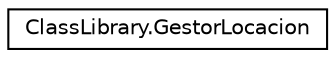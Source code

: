 digraph "Graphical Class Hierarchy"
{
 // INTERACTIVE_SVG=YES
 // LATEX_PDF_SIZE
  edge [fontname="Helvetica",fontsize="10",labelfontname="Helvetica",labelfontsize="10"];
  node [fontname="Helvetica",fontsize="10",shape=record];
  rankdir="LR";
  Node0 [label="ClassLibrary.GestorLocacion",height=0.2,width=0.4,color="black", fillcolor="white", style="filled",URL="$classClassLibrary_1_1GestorLocacion.html",tooltip="Patrones y principios utilizados en esta clase: Expert conocer la informacion de las ubicaciones a la..."];
}
